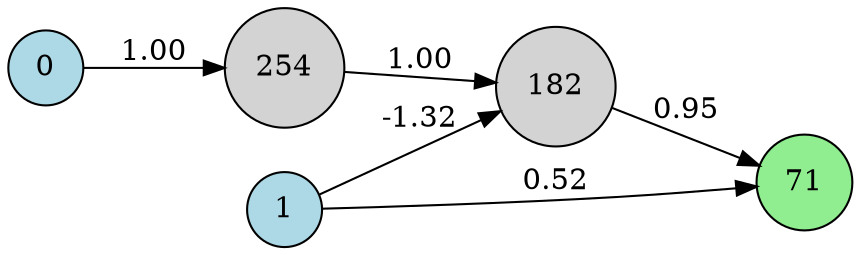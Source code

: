 digraph neat {
  rankdir=LR;
  node [shape=circle];
  node0 [label="0", style=filled, fillcolor=lightblue];
  node1 [label="1", style=filled, fillcolor=lightblue];
  node71 [label="71", style=filled, fillcolor=lightgreen];
  node182 [label="182", style=filled, fillcolor=lightgray];
  node254 [label="254", style=filled, fillcolor=lightgray];
  node1 -> node71 [label="0.52"];
  node182 -> node71 [label="0.95"];
  node1 -> node182 [label="-1.32"];
  node0 -> node254 [label="1.00"];
  node254 -> node182 [label="1.00"];
}
